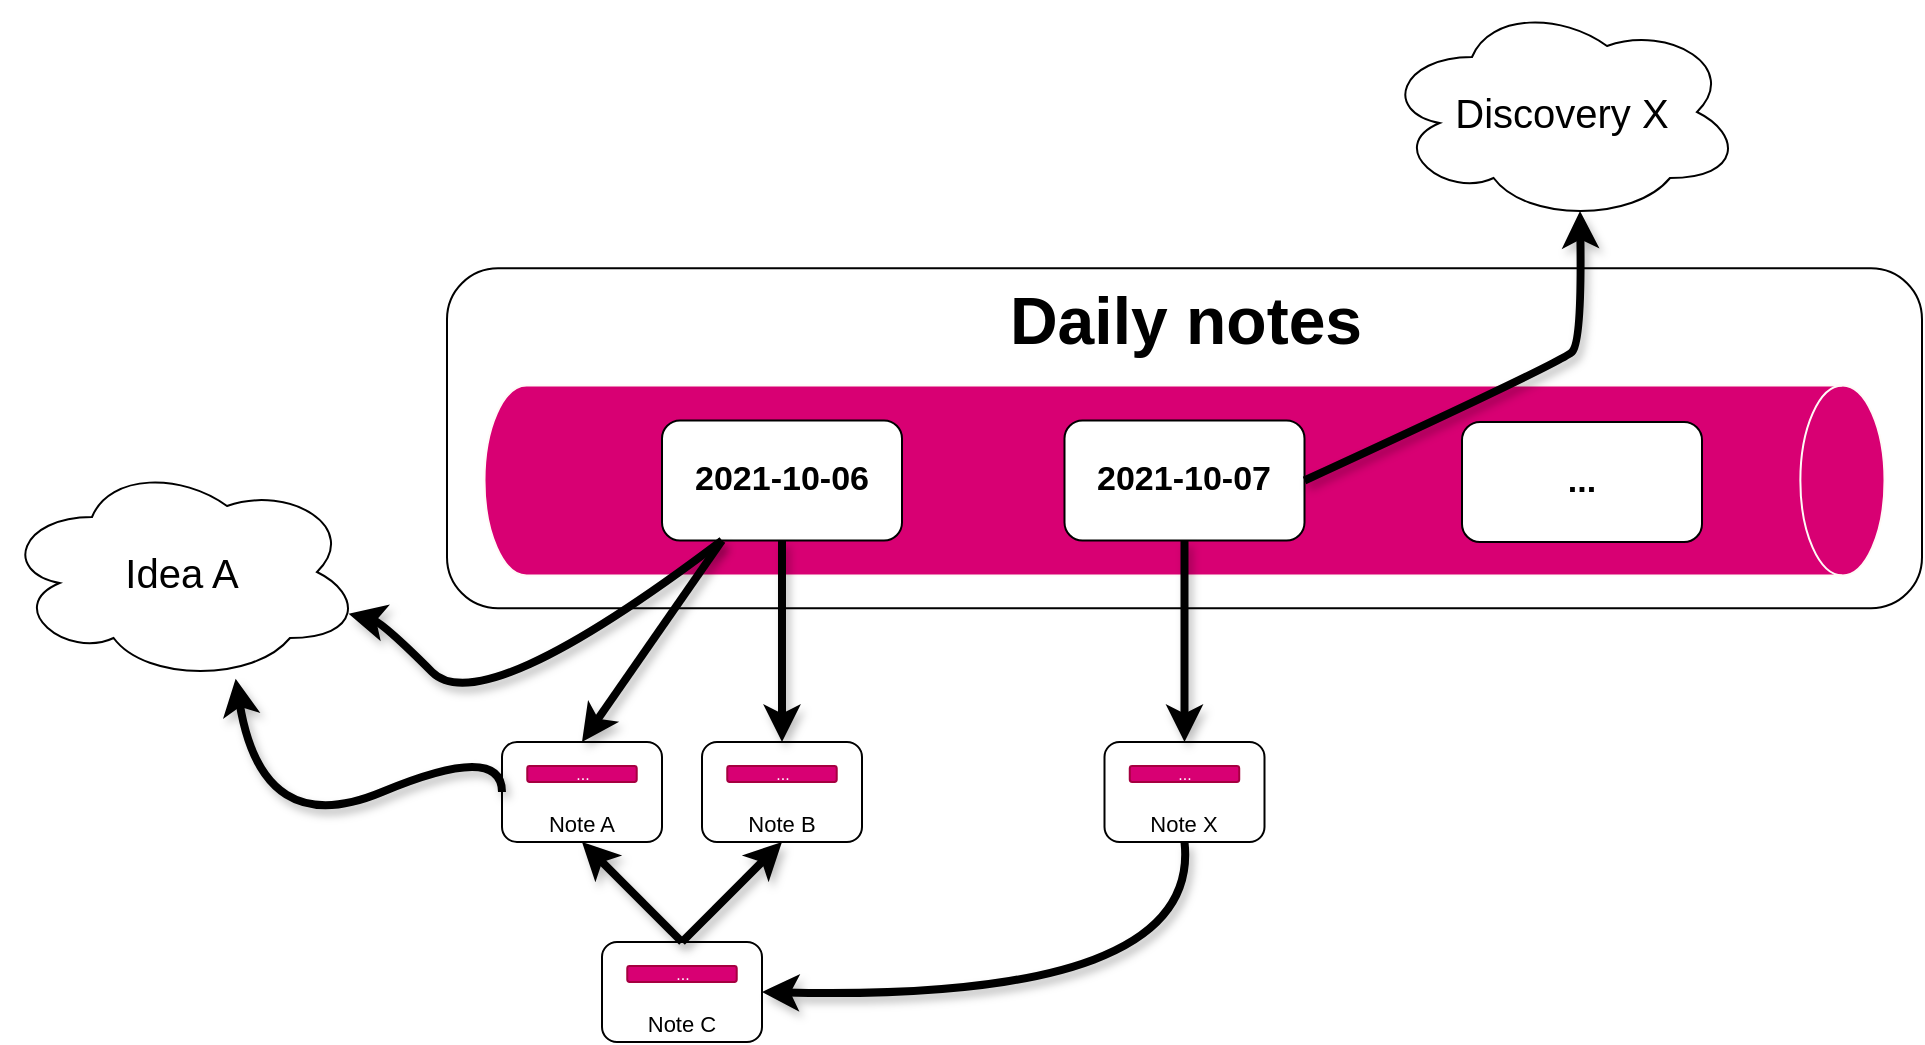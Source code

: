 <mxfile version="14.5.1" type="device"><diagram id="Ht1M8jgEwFfnCIfOTk4-" name="Page-1"><mxGraphModel dx="1554" dy="2073" grid="1" gridSize="10" guides="1" tooltips="1" connect="1" arrows="1" fold="1" page="1" pageScale="1" pageWidth="1169" pageHeight="827" background="none" math="0" shadow="0"><root><mxCell id="0"/><mxCell id="1" parent="0"/><mxCell id="1X_CG2u6_N8QRrDnK6Pi-1" value="&lt;span style=&quot;font-size: 33px;&quot;&gt;Daily notes&lt;/span&gt;" style="rounded=1;whiteSpace=wrap;html=1;verticalAlign=top;horizontal=1;align=center;fontStyle=1;fontSize=33;" parent="1" vertex="1"><mxGeometry x="222.5" y="-576.87" width="737.5" height="170" as="geometry"/></mxCell><mxCell id="jYtNFHDkvZpqSPsJ2ryu-1" value="" style="shape=cylinder3;whiteSpace=wrap;html=1;boundedLbl=1;backgroundOutline=1;size=21.034;rotation=90;fillColor=#D80073;strokeColor=#FFFAF7;" parent="1" vertex="1"><mxGeometry x="543.75" y="-820.75" width="95" height="700" as="geometry"/></mxCell><mxCell id="jYtNFHDkvZpqSPsJ2ryu-27" value="" style="group" parent="1" vertex="1" connectable="0"><mxGeometry x="250" y="-340" width="80" height="50" as="geometry"/></mxCell><mxCell id="jYtNFHDkvZpqSPsJ2ryu-28" value="&lt;font style=&quot;font-size: 11px&quot;&gt;Note A&lt;/font&gt;" style="rounded=1;whiteSpace=wrap;html=1;fillColor=#ffffff;fontSize=9;verticalAlign=bottom;" parent="jYtNFHDkvZpqSPsJ2ryu-27" vertex="1"><mxGeometry width="80" height="50" as="geometry"/></mxCell><mxCell id="jYtNFHDkvZpqSPsJ2ryu-29" value="..." style="rounded=1;whiteSpace=wrap;html=1;fillColor=#d80073;strokeColor=#A50040;fontColor=#ffffff;fontSize=8;" parent="jYtNFHDkvZpqSPsJ2ryu-27" vertex="1"><mxGeometry x="12.632" y="12" width="54.737" height="8" as="geometry"/></mxCell><mxCell id="dm3YU7KyC9VZRGpnYVXF-2" value="2021-10-06" style="rounded=1;whiteSpace=wrap;html=1;fontStyle=1;fontSize=17;" vertex="1" parent="1"><mxGeometry x="330" y="-500.75" width="120" height="60" as="geometry"/></mxCell><mxCell id="dm3YU7KyC9VZRGpnYVXF-3" value="2021-10-07" style="rounded=1;whiteSpace=wrap;html=1;fontStyle=1;fontSize=17;" vertex="1" parent="1"><mxGeometry x="531.25" y="-500.75" width="120" height="60" as="geometry"/></mxCell><mxCell id="dm3YU7KyC9VZRGpnYVXF-5" value="..." style="rounded=1;whiteSpace=wrap;html=1;fontStyle=1;fontSize=17;" vertex="1" parent="1"><mxGeometry x="730" y="-500" width="120" height="60" as="geometry"/></mxCell><mxCell id="dm3YU7KyC9VZRGpnYVXF-6" value="" style="group" vertex="1" connectable="0" parent="1"><mxGeometry x="350" y="-340" width="80" height="50" as="geometry"/></mxCell><mxCell id="dm3YU7KyC9VZRGpnYVXF-7" value="&lt;font style=&quot;font-size: 11px&quot;&gt;Note B&lt;/font&gt;" style="rounded=1;whiteSpace=wrap;html=1;fillColor=#ffffff;fontSize=9;verticalAlign=bottom;" vertex="1" parent="dm3YU7KyC9VZRGpnYVXF-6"><mxGeometry width="80" height="50" as="geometry"/></mxCell><mxCell id="dm3YU7KyC9VZRGpnYVXF-8" value="..." style="rounded=1;whiteSpace=wrap;html=1;fillColor=#d80073;strokeColor=#A50040;fontColor=#ffffff;fontSize=8;" vertex="1" parent="dm3YU7KyC9VZRGpnYVXF-6"><mxGeometry x="12.632" y="12" width="54.737" height="8" as="geometry"/></mxCell><mxCell id="dm3YU7KyC9VZRGpnYVXF-9" value="" style="group" vertex="1" connectable="0" parent="1"><mxGeometry x="300" y="-240" width="80" height="50" as="geometry"/></mxCell><mxCell id="dm3YU7KyC9VZRGpnYVXF-10" value="&lt;font style=&quot;font-size: 11px&quot;&gt;Note C&lt;/font&gt;" style="rounded=1;whiteSpace=wrap;html=1;fillColor=#ffffff;fontSize=9;verticalAlign=bottom;" vertex="1" parent="dm3YU7KyC9VZRGpnYVXF-9"><mxGeometry width="80" height="50" as="geometry"/></mxCell><mxCell id="dm3YU7KyC9VZRGpnYVXF-11" value="..." style="rounded=1;whiteSpace=wrap;html=1;fillColor=#d80073;strokeColor=#A50040;fontColor=#ffffff;fontSize=8;" vertex="1" parent="dm3YU7KyC9VZRGpnYVXF-9"><mxGeometry x="12.632" y="12" width="54.737" height="8" as="geometry"/></mxCell><mxCell id="dm3YU7KyC9VZRGpnYVXF-18" value="" style="curved=1;endArrow=classic;html=1;fontSize=33;fontStyle=0;shadow=1;sketch=0;strokeWidth=4;exitX=0.25;exitY=1;exitDx=0;exitDy=0;" edge="1" parent="1" source="dm3YU7KyC9VZRGpnYVXF-2" target="dm3YU7KyC9VZRGpnYVXF-20"><mxGeometry width="50" height="50" relative="1" as="geometry"><mxPoint x="220" y="-320" as="sourcePoint"/><mxPoint x="240" y="-400" as="targetPoint"/><Array as="points"><mxPoint x="240" y="-350"/><mxPoint x="190" y="-400"/></Array></mxGeometry></mxCell><mxCell id="dm3YU7KyC9VZRGpnYVXF-20" value="Idea A" style="ellipse;shape=cloud;whiteSpace=wrap;html=1;fontSize=20;align=center;" vertex="1" parent="1"><mxGeometry y="-480" width="180" height="110" as="geometry"/></mxCell><mxCell id="dm3YU7KyC9VZRGpnYVXF-24" value="" style="curved=1;endArrow=classic;html=1;fontSize=33;fontStyle=0;shadow=1;sketch=0;strokeWidth=4;exitX=0;exitY=0.5;exitDx=0;exitDy=0;entryX=0.649;entryY=0.985;entryDx=0;entryDy=0;entryPerimeter=0;" edge="1" parent="1" source="jYtNFHDkvZpqSPsJ2ryu-28" target="dm3YU7KyC9VZRGpnYVXF-20"><mxGeometry width="50" height="50" relative="1" as="geometry"><mxPoint x="370" y="-430.75" as="sourcePoint"/><mxPoint x="183.299" y="-394.175" as="targetPoint"/><Array as="points"><mxPoint x="250" y="-340"/><mxPoint x="130" y="-290"/></Array></mxGeometry></mxCell><mxCell id="dm3YU7KyC9VZRGpnYVXF-26" value="" style="endArrow=classic;html=1;shadow=1;strokeWidth=4;fontSize=20;exitX=0.5;exitY=1;exitDx=0;exitDy=0;entryX=0.5;entryY=0;entryDx=0;entryDy=0;" edge="1" parent="1" source="dm3YU7KyC9VZRGpnYVXF-2" target="dm3YU7KyC9VZRGpnYVXF-7"><mxGeometry width="50" height="50" relative="1" as="geometry"><mxPoint x="520" y="-210" as="sourcePoint"/><mxPoint x="570" y="-260" as="targetPoint"/></mxGeometry></mxCell><mxCell id="dm3YU7KyC9VZRGpnYVXF-28" value="" style="endArrow=classic;html=1;shadow=1;strokeWidth=4;fontSize=20;exitX=0.5;exitY=0;exitDx=0;exitDy=0;entryX=0.5;entryY=1;entryDx=0;entryDy=0;" edge="1" parent="1" source="dm3YU7KyC9VZRGpnYVXF-10" target="jYtNFHDkvZpqSPsJ2ryu-28"><mxGeometry width="50" height="50" relative="1" as="geometry"><mxPoint x="400" y="-430.75" as="sourcePoint"/><mxPoint x="400" y="-330" as="targetPoint"/></mxGeometry></mxCell><mxCell id="dm3YU7KyC9VZRGpnYVXF-29" value="" style="endArrow=classic;html=1;shadow=1;strokeWidth=4;fontSize=20;entryX=0.5;entryY=1;entryDx=0;entryDy=0;" edge="1" parent="1" target="dm3YU7KyC9VZRGpnYVXF-7"><mxGeometry width="50" height="50" relative="1" as="geometry"><mxPoint x="340" y="-240" as="sourcePoint"/><mxPoint x="300" y="-280" as="targetPoint"/></mxGeometry></mxCell><mxCell id="dm3YU7KyC9VZRGpnYVXF-30" value="" style="endArrow=classic;html=1;shadow=1;strokeWidth=4;fontSize=20;exitX=0.25;exitY=1;exitDx=0;exitDy=0;entryX=0.5;entryY=0;entryDx=0;entryDy=0;" edge="1" parent="1" source="dm3YU7KyC9VZRGpnYVXF-2" target="jYtNFHDkvZpqSPsJ2ryu-28"><mxGeometry width="50" height="50" relative="1" as="geometry"><mxPoint x="400" y="-430.75" as="sourcePoint"/><mxPoint x="400" y="-330" as="targetPoint"/></mxGeometry></mxCell><mxCell id="dm3YU7KyC9VZRGpnYVXF-32" value="" style="group" vertex="1" connectable="0" parent="1"><mxGeometry x="551.25" y="-340" width="80" height="50" as="geometry"/></mxCell><mxCell id="dm3YU7KyC9VZRGpnYVXF-33" value="&lt;font style=&quot;font-size: 11px&quot;&gt;Note X&lt;/font&gt;" style="rounded=1;whiteSpace=wrap;html=1;fillColor=#ffffff;fontSize=9;verticalAlign=bottom;" vertex="1" parent="dm3YU7KyC9VZRGpnYVXF-32"><mxGeometry width="80" height="50" as="geometry"/></mxCell><mxCell id="dm3YU7KyC9VZRGpnYVXF-34" value="..." style="rounded=1;whiteSpace=wrap;html=1;fillColor=#d80073;strokeColor=#A50040;fontColor=#ffffff;fontSize=8;" vertex="1" parent="dm3YU7KyC9VZRGpnYVXF-32"><mxGeometry x="12.632" y="12" width="54.737" height="8" as="geometry"/></mxCell><mxCell id="dm3YU7KyC9VZRGpnYVXF-36" value="" style="endArrow=classic;html=1;shadow=1;strokeWidth=4;fontSize=20;exitX=0.5;exitY=1;exitDx=0;exitDy=0;entryX=0.5;entryY=0;entryDx=0;entryDy=0;" edge="1" parent="1" source="dm3YU7KyC9VZRGpnYVXF-3" target="dm3YU7KyC9VZRGpnYVXF-33"><mxGeometry width="50" height="50" relative="1" as="geometry"><mxPoint x="400" y="-430.75" as="sourcePoint"/><mxPoint x="400" y="-330" as="targetPoint"/></mxGeometry></mxCell><mxCell id="dm3YU7KyC9VZRGpnYVXF-39" value="Discovery X" style="ellipse;shape=cloud;whiteSpace=wrap;html=1;fontSize=20;align=center;" vertex="1" parent="1"><mxGeometry x="690" y="-710" width="180" height="110" as="geometry"/></mxCell><mxCell id="dm3YU7KyC9VZRGpnYVXF-42" value="" style="curved=1;endArrow=classic;html=1;fontSize=33;fontStyle=0;shadow=1;sketch=0;strokeWidth=4;entryX=0.55;entryY=0.95;entryDx=0;entryDy=0;entryPerimeter=0;exitX=1;exitY=0.5;exitDx=0;exitDy=0;" edge="1" parent="1" source="dm3YU7KyC9VZRGpnYVXF-3" target="dm3YU7KyC9VZRGpnYVXF-39"><mxGeometry width="50" height="50" relative="1" as="geometry"><mxPoint x="1003" y="-595" as="sourcePoint"/><mxPoint x="870.0" y="-582.4" as="targetPoint"/><Array as="points"><mxPoint x="780" y="-530"/><mxPoint x="790" y="-540"/></Array></mxGeometry></mxCell><mxCell id="dm3YU7KyC9VZRGpnYVXF-43" value="" style="curved=1;endArrow=classic;html=1;fontSize=33;fontStyle=0;shadow=1;sketch=0;strokeWidth=4;exitX=0.5;exitY=1;exitDx=0;exitDy=0;entryX=1;entryY=0.5;entryDx=0;entryDy=0;" edge="1" parent="1" source="dm3YU7KyC9VZRGpnYVXF-33" target="dm3YU7KyC9VZRGpnYVXF-10"><mxGeometry width="50" height="50" relative="1" as="geometry"><mxPoint x="260" y="-305" as="sourcePoint"/><mxPoint x="126.82" y="-361.65" as="targetPoint"/><Array as="points"><mxPoint x="600" y="-210"/></Array></mxGeometry></mxCell></root></mxGraphModel></diagram></mxfile>